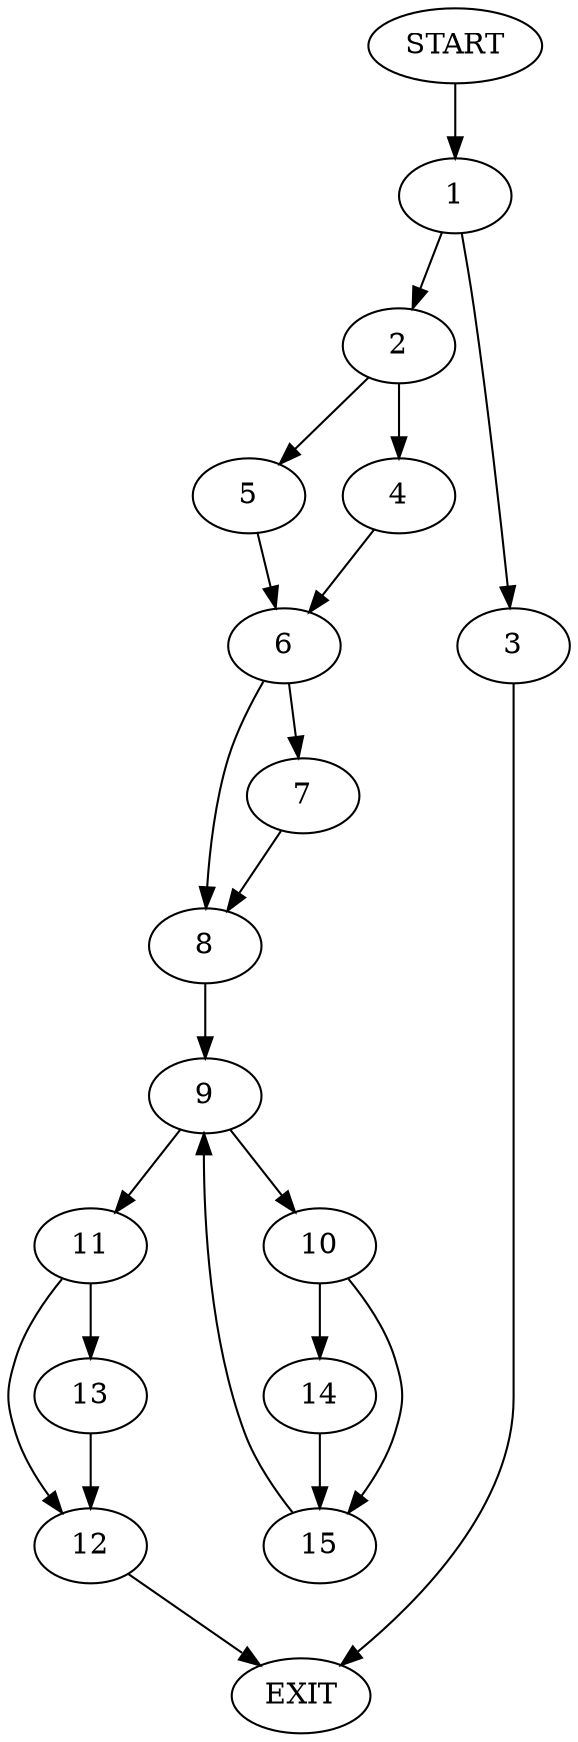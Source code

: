 digraph {
0 [label="START"]
16 [label="EXIT"]
0 -> 1
1 -> 2
1 -> 3
3 -> 16
2 -> 4
2 -> 5
5 -> 6
4 -> 6
6 -> 7
6 -> 8
7 -> 8
8 -> 9
9 -> 10
9 -> 11
11 -> 12
11 -> 13
10 -> 14
10 -> 15
14 -> 15
15 -> 9
13 -> 12
12 -> 16
}
